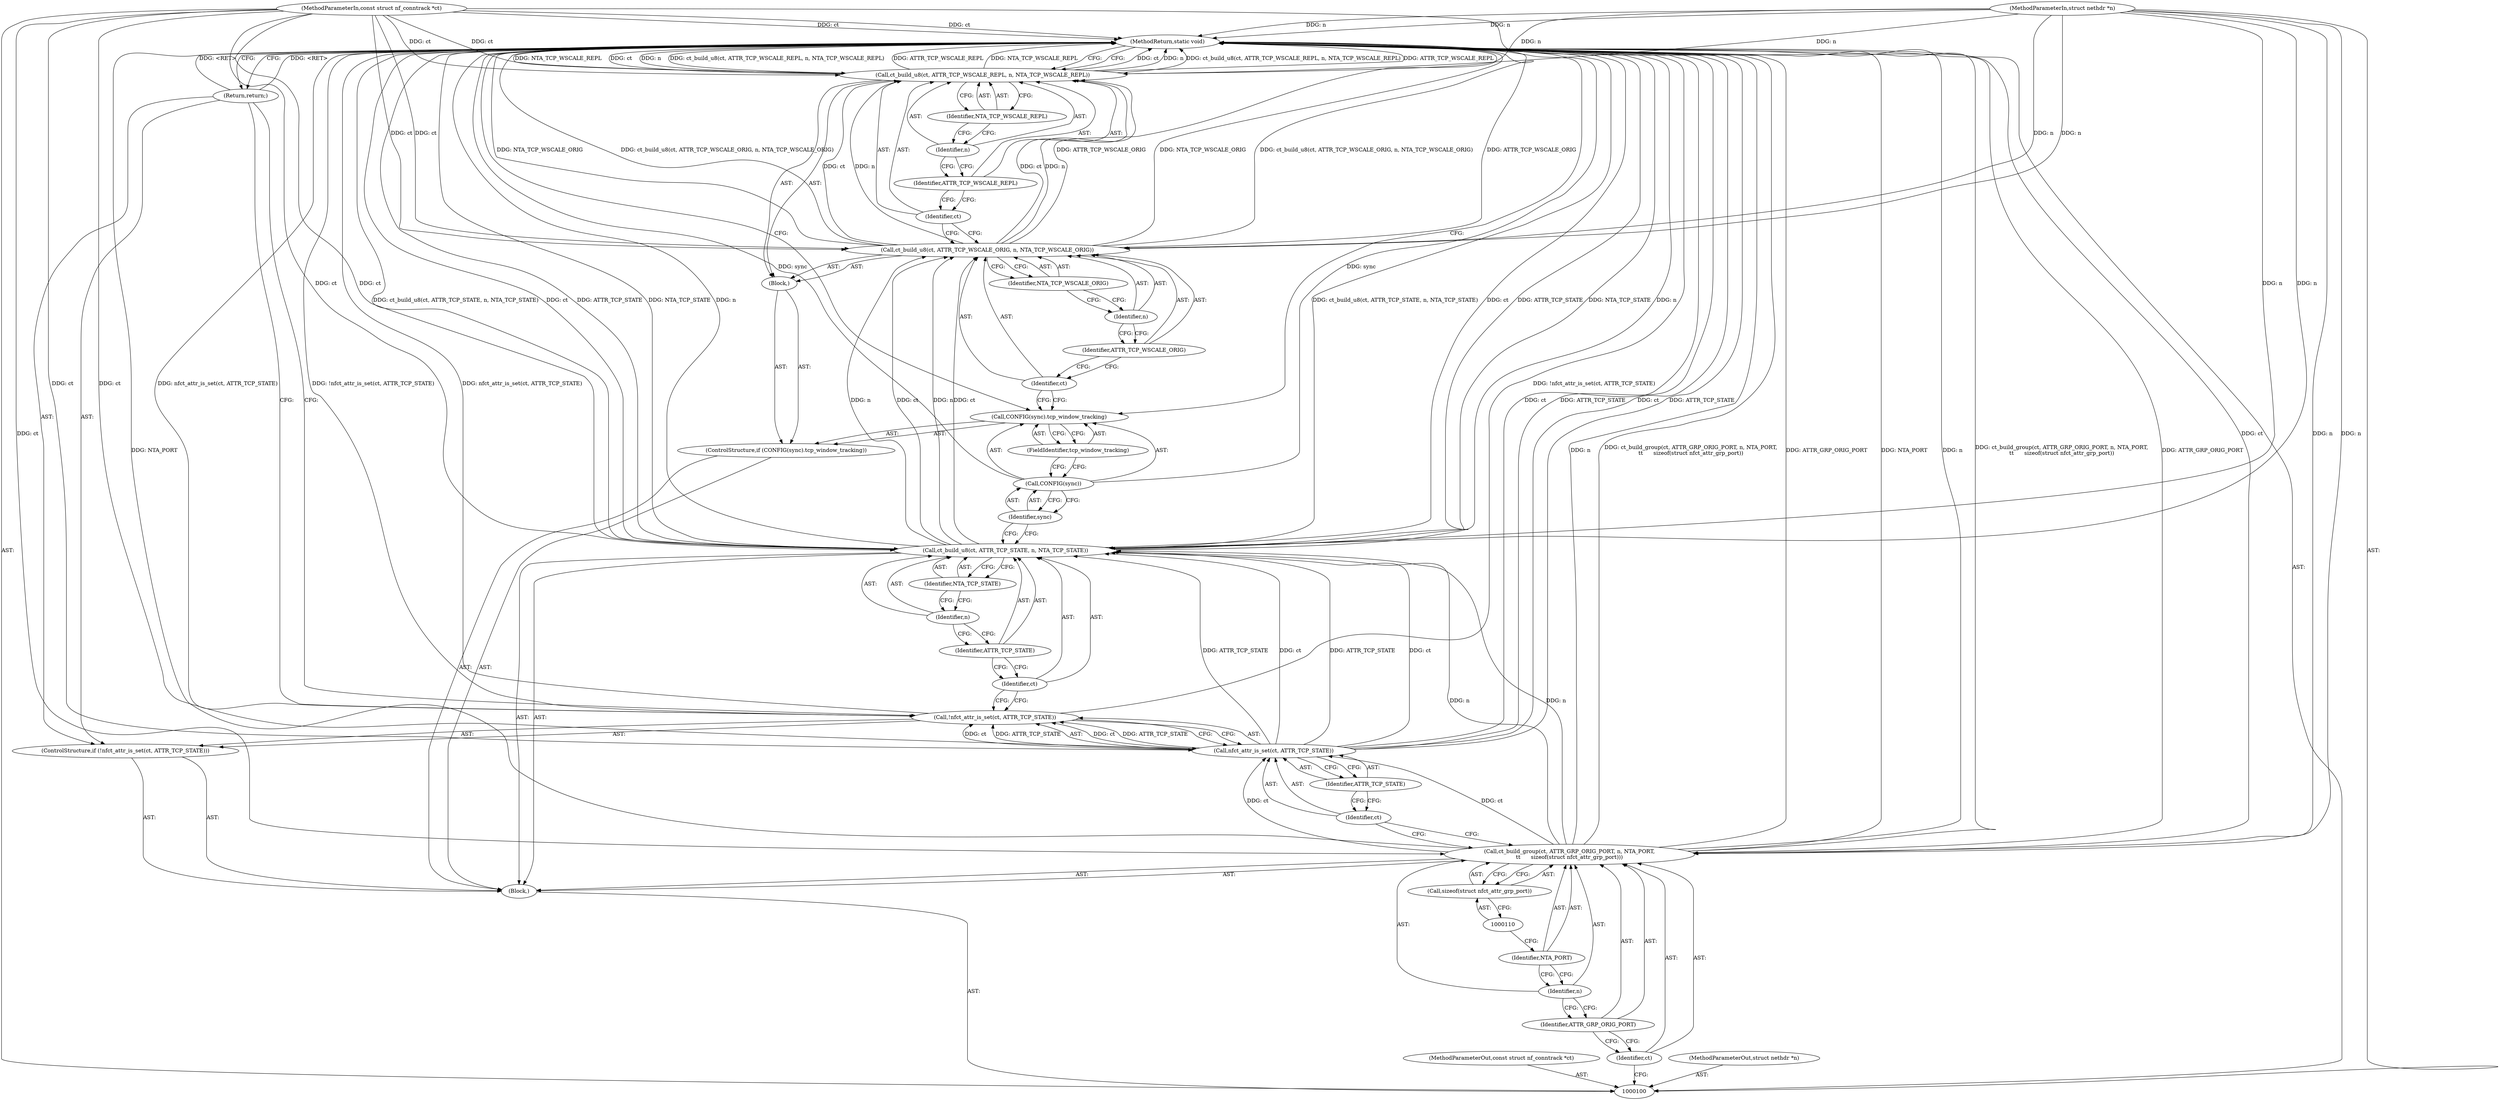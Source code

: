 digraph "1_netfilter_c392c159605956c7bd4a264ab4490e2b2704c0cd_2" {
"1000138" [label="(MethodReturn,static void)"];
"1000101" [label="(MethodParameterIn,const struct nf_conntrack *ct)"];
"1000182" [label="(MethodParameterOut,const struct nf_conntrack *ct)"];
"1000102" [label="(MethodParameterIn,struct nethdr *n)"];
"1000183" [label="(MethodParameterOut,struct nethdr *n)"];
"1000129" [label="(Identifier,ct)"];
"1000130" [label="(Identifier,ATTR_TCP_WSCALE_ORIG)"];
"1000128" [label="(Call,ct_build_u8(ct, ATTR_TCP_WSCALE_ORIG, n, NTA_TCP_WSCALE_ORIG))"];
"1000131" [label="(Identifier,n)"];
"1000132" [label="(Identifier,NTA_TCP_WSCALE_ORIG)"];
"1000134" [label="(Identifier,ct)"];
"1000135" [label="(Identifier,ATTR_TCP_WSCALE_REPL)"];
"1000133" [label="(Call,ct_build_u8(ct, ATTR_TCP_WSCALE_REPL, n, NTA_TCP_WSCALE_REPL))"];
"1000136" [label="(Identifier,n)"];
"1000137" [label="(Identifier,NTA_TCP_WSCALE_REPL)"];
"1000103" [label="(Block,)"];
"1000104" [label="(Call,ct_build_group(ct, ATTR_GRP_ORIG_PORT, n, NTA_PORT,\n\t\t      sizeof(struct nfct_attr_grp_port)))"];
"1000105" [label="(Identifier,ct)"];
"1000106" [label="(Identifier,ATTR_GRP_ORIG_PORT)"];
"1000107" [label="(Identifier,n)"];
"1000108" [label="(Identifier,NTA_PORT)"];
"1000109" [label="(Call,sizeof(struct nfct_attr_grp_port))"];
"1000111" [label="(ControlStructure,if (!nfct_attr_is_set(ct, ATTR_TCP_STATE)))"];
"1000114" [label="(Identifier,ct)"];
"1000115" [label="(Identifier,ATTR_TCP_STATE)"];
"1000112" [label="(Call,!nfct_attr_is_set(ct, ATTR_TCP_STATE))"];
"1000113" [label="(Call,nfct_attr_is_set(ct, ATTR_TCP_STATE))"];
"1000116" [label="(Return,return;)"];
"1000118" [label="(Identifier,ct)"];
"1000119" [label="(Identifier,ATTR_TCP_STATE)"];
"1000117" [label="(Call,ct_build_u8(ct, ATTR_TCP_STATE, n, NTA_TCP_STATE))"];
"1000120" [label="(Identifier,n)"];
"1000121" [label="(Identifier,NTA_TCP_STATE)"];
"1000125" [label="(Identifier,sync)"];
"1000126" [label="(FieldIdentifier,tcp_window_tracking)"];
"1000122" [label="(ControlStructure,if (CONFIG(sync).tcp_window_tracking))"];
"1000127" [label="(Block,)"];
"1000123" [label="(Call,CONFIG(sync).tcp_window_tracking)"];
"1000124" [label="(Call,CONFIG(sync))"];
"1000138" -> "1000100"  [label="AST: "];
"1000138" -> "1000116"  [label="CFG: "];
"1000138" -> "1000133"  [label="CFG: "];
"1000138" -> "1000123"  [label="CFG: "];
"1000116" -> "1000138"  [label="DDG: <RET>"];
"1000117" -> "1000138"  [label="DDG: ct_build_u8(ct, ATTR_TCP_STATE, n, NTA_TCP_STATE)"];
"1000117" -> "1000138"  [label="DDG: ct"];
"1000117" -> "1000138"  [label="DDG: ATTR_TCP_STATE"];
"1000117" -> "1000138"  [label="DDG: NTA_TCP_STATE"];
"1000117" -> "1000138"  [label="DDG: n"];
"1000128" -> "1000138"  [label="DDG: ATTR_TCP_WSCALE_ORIG"];
"1000128" -> "1000138"  [label="DDG: NTA_TCP_WSCALE_ORIG"];
"1000128" -> "1000138"  [label="DDG: ct_build_u8(ct, ATTR_TCP_WSCALE_ORIG, n, NTA_TCP_WSCALE_ORIG)"];
"1000124" -> "1000138"  [label="DDG: sync"];
"1000104" -> "1000138"  [label="DDG: NTA_PORT"];
"1000104" -> "1000138"  [label="DDG: n"];
"1000104" -> "1000138"  [label="DDG: ct_build_group(ct, ATTR_GRP_ORIG_PORT, n, NTA_PORT,\n\t\t      sizeof(struct nfct_attr_grp_port))"];
"1000104" -> "1000138"  [label="DDG: ATTR_GRP_ORIG_PORT"];
"1000113" -> "1000138"  [label="DDG: ct"];
"1000113" -> "1000138"  [label="DDG: ATTR_TCP_STATE"];
"1000133" -> "1000138"  [label="DDG: ct"];
"1000133" -> "1000138"  [label="DDG: n"];
"1000133" -> "1000138"  [label="DDG: ct_build_u8(ct, ATTR_TCP_WSCALE_REPL, n, NTA_TCP_WSCALE_REPL)"];
"1000133" -> "1000138"  [label="DDG: ATTR_TCP_WSCALE_REPL"];
"1000133" -> "1000138"  [label="DDG: NTA_TCP_WSCALE_REPL"];
"1000102" -> "1000138"  [label="DDG: n"];
"1000112" -> "1000138"  [label="DDG: !nfct_attr_is_set(ct, ATTR_TCP_STATE)"];
"1000112" -> "1000138"  [label="DDG: nfct_attr_is_set(ct, ATTR_TCP_STATE)"];
"1000101" -> "1000138"  [label="DDG: ct"];
"1000101" -> "1000100"  [label="AST: "];
"1000101" -> "1000138"  [label="DDG: ct"];
"1000101" -> "1000104"  [label="DDG: ct"];
"1000101" -> "1000113"  [label="DDG: ct"];
"1000101" -> "1000117"  [label="DDG: ct"];
"1000101" -> "1000128"  [label="DDG: ct"];
"1000101" -> "1000133"  [label="DDG: ct"];
"1000182" -> "1000100"  [label="AST: "];
"1000102" -> "1000100"  [label="AST: "];
"1000102" -> "1000138"  [label="DDG: n"];
"1000102" -> "1000104"  [label="DDG: n"];
"1000102" -> "1000117"  [label="DDG: n"];
"1000102" -> "1000128"  [label="DDG: n"];
"1000102" -> "1000133"  [label="DDG: n"];
"1000183" -> "1000100"  [label="AST: "];
"1000129" -> "1000128"  [label="AST: "];
"1000129" -> "1000123"  [label="CFG: "];
"1000130" -> "1000129"  [label="CFG: "];
"1000130" -> "1000128"  [label="AST: "];
"1000130" -> "1000129"  [label="CFG: "];
"1000131" -> "1000130"  [label="CFG: "];
"1000128" -> "1000127"  [label="AST: "];
"1000128" -> "1000132"  [label="CFG: "];
"1000129" -> "1000128"  [label="AST: "];
"1000130" -> "1000128"  [label="AST: "];
"1000131" -> "1000128"  [label="AST: "];
"1000132" -> "1000128"  [label="AST: "];
"1000134" -> "1000128"  [label="CFG: "];
"1000128" -> "1000138"  [label="DDG: ATTR_TCP_WSCALE_ORIG"];
"1000128" -> "1000138"  [label="DDG: NTA_TCP_WSCALE_ORIG"];
"1000128" -> "1000138"  [label="DDG: ct_build_u8(ct, ATTR_TCP_WSCALE_ORIG, n, NTA_TCP_WSCALE_ORIG)"];
"1000117" -> "1000128"  [label="DDG: ct"];
"1000117" -> "1000128"  [label="DDG: n"];
"1000101" -> "1000128"  [label="DDG: ct"];
"1000102" -> "1000128"  [label="DDG: n"];
"1000128" -> "1000133"  [label="DDG: ct"];
"1000128" -> "1000133"  [label="DDG: n"];
"1000131" -> "1000128"  [label="AST: "];
"1000131" -> "1000130"  [label="CFG: "];
"1000132" -> "1000131"  [label="CFG: "];
"1000132" -> "1000128"  [label="AST: "];
"1000132" -> "1000131"  [label="CFG: "];
"1000128" -> "1000132"  [label="CFG: "];
"1000134" -> "1000133"  [label="AST: "];
"1000134" -> "1000128"  [label="CFG: "];
"1000135" -> "1000134"  [label="CFG: "];
"1000135" -> "1000133"  [label="AST: "];
"1000135" -> "1000134"  [label="CFG: "];
"1000136" -> "1000135"  [label="CFG: "];
"1000133" -> "1000127"  [label="AST: "];
"1000133" -> "1000137"  [label="CFG: "];
"1000134" -> "1000133"  [label="AST: "];
"1000135" -> "1000133"  [label="AST: "];
"1000136" -> "1000133"  [label="AST: "];
"1000137" -> "1000133"  [label="AST: "];
"1000138" -> "1000133"  [label="CFG: "];
"1000133" -> "1000138"  [label="DDG: ct"];
"1000133" -> "1000138"  [label="DDG: n"];
"1000133" -> "1000138"  [label="DDG: ct_build_u8(ct, ATTR_TCP_WSCALE_REPL, n, NTA_TCP_WSCALE_REPL)"];
"1000133" -> "1000138"  [label="DDG: ATTR_TCP_WSCALE_REPL"];
"1000133" -> "1000138"  [label="DDG: NTA_TCP_WSCALE_REPL"];
"1000128" -> "1000133"  [label="DDG: ct"];
"1000128" -> "1000133"  [label="DDG: n"];
"1000101" -> "1000133"  [label="DDG: ct"];
"1000102" -> "1000133"  [label="DDG: n"];
"1000136" -> "1000133"  [label="AST: "];
"1000136" -> "1000135"  [label="CFG: "];
"1000137" -> "1000136"  [label="CFG: "];
"1000137" -> "1000133"  [label="AST: "];
"1000137" -> "1000136"  [label="CFG: "];
"1000133" -> "1000137"  [label="CFG: "];
"1000103" -> "1000100"  [label="AST: "];
"1000104" -> "1000103"  [label="AST: "];
"1000111" -> "1000103"  [label="AST: "];
"1000117" -> "1000103"  [label="AST: "];
"1000122" -> "1000103"  [label="AST: "];
"1000104" -> "1000103"  [label="AST: "];
"1000104" -> "1000109"  [label="CFG: "];
"1000105" -> "1000104"  [label="AST: "];
"1000106" -> "1000104"  [label="AST: "];
"1000107" -> "1000104"  [label="AST: "];
"1000108" -> "1000104"  [label="AST: "];
"1000109" -> "1000104"  [label="AST: "];
"1000114" -> "1000104"  [label="CFG: "];
"1000104" -> "1000138"  [label="DDG: NTA_PORT"];
"1000104" -> "1000138"  [label="DDG: n"];
"1000104" -> "1000138"  [label="DDG: ct_build_group(ct, ATTR_GRP_ORIG_PORT, n, NTA_PORT,\n\t\t      sizeof(struct nfct_attr_grp_port))"];
"1000104" -> "1000138"  [label="DDG: ATTR_GRP_ORIG_PORT"];
"1000101" -> "1000104"  [label="DDG: ct"];
"1000102" -> "1000104"  [label="DDG: n"];
"1000104" -> "1000113"  [label="DDG: ct"];
"1000104" -> "1000117"  [label="DDG: n"];
"1000105" -> "1000104"  [label="AST: "];
"1000105" -> "1000100"  [label="CFG: "];
"1000106" -> "1000105"  [label="CFG: "];
"1000106" -> "1000104"  [label="AST: "];
"1000106" -> "1000105"  [label="CFG: "];
"1000107" -> "1000106"  [label="CFG: "];
"1000107" -> "1000104"  [label="AST: "];
"1000107" -> "1000106"  [label="CFG: "];
"1000108" -> "1000107"  [label="CFG: "];
"1000108" -> "1000104"  [label="AST: "];
"1000108" -> "1000107"  [label="CFG: "];
"1000110" -> "1000108"  [label="CFG: "];
"1000109" -> "1000104"  [label="AST: "];
"1000109" -> "1000110"  [label="CFG: "];
"1000110" -> "1000109"  [label="AST: "];
"1000104" -> "1000109"  [label="CFG: "];
"1000111" -> "1000103"  [label="AST: "];
"1000112" -> "1000111"  [label="AST: "];
"1000116" -> "1000111"  [label="AST: "];
"1000114" -> "1000113"  [label="AST: "];
"1000114" -> "1000104"  [label="CFG: "];
"1000115" -> "1000114"  [label="CFG: "];
"1000115" -> "1000113"  [label="AST: "];
"1000115" -> "1000114"  [label="CFG: "];
"1000113" -> "1000115"  [label="CFG: "];
"1000112" -> "1000111"  [label="AST: "];
"1000112" -> "1000113"  [label="CFG: "];
"1000113" -> "1000112"  [label="AST: "];
"1000116" -> "1000112"  [label="CFG: "];
"1000118" -> "1000112"  [label="CFG: "];
"1000112" -> "1000138"  [label="DDG: !nfct_attr_is_set(ct, ATTR_TCP_STATE)"];
"1000112" -> "1000138"  [label="DDG: nfct_attr_is_set(ct, ATTR_TCP_STATE)"];
"1000113" -> "1000112"  [label="DDG: ct"];
"1000113" -> "1000112"  [label="DDG: ATTR_TCP_STATE"];
"1000113" -> "1000112"  [label="AST: "];
"1000113" -> "1000115"  [label="CFG: "];
"1000114" -> "1000113"  [label="AST: "];
"1000115" -> "1000113"  [label="AST: "];
"1000112" -> "1000113"  [label="CFG: "];
"1000113" -> "1000138"  [label="DDG: ct"];
"1000113" -> "1000138"  [label="DDG: ATTR_TCP_STATE"];
"1000113" -> "1000112"  [label="DDG: ct"];
"1000113" -> "1000112"  [label="DDG: ATTR_TCP_STATE"];
"1000104" -> "1000113"  [label="DDG: ct"];
"1000101" -> "1000113"  [label="DDG: ct"];
"1000113" -> "1000117"  [label="DDG: ct"];
"1000113" -> "1000117"  [label="DDG: ATTR_TCP_STATE"];
"1000116" -> "1000111"  [label="AST: "];
"1000116" -> "1000112"  [label="CFG: "];
"1000138" -> "1000116"  [label="CFG: "];
"1000116" -> "1000138"  [label="DDG: <RET>"];
"1000118" -> "1000117"  [label="AST: "];
"1000118" -> "1000112"  [label="CFG: "];
"1000119" -> "1000118"  [label="CFG: "];
"1000119" -> "1000117"  [label="AST: "];
"1000119" -> "1000118"  [label="CFG: "];
"1000120" -> "1000119"  [label="CFG: "];
"1000117" -> "1000103"  [label="AST: "];
"1000117" -> "1000121"  [label="CFG: "];
"1000118" -> "1000117"  [label="AST: "];
"1000119" -> "1000117"  [label="AST: "];
"1000120" -> "1000117"  [label="AST: "];
"1000121" -> "1000117"  [label="AST: "];
"1000125" -> "1000117"  [label="CFG: "];
"1000117" -> "1000138"  [label="DDG: ct_build_u8(ct, ATTR_TCP_STATE, n, NTA_TCP_STATE)"];
"1000117" -> "1000138"  [label="DDG: ct"];
"1000117" -> "1000138"  [label="DDG: ATTR_TCP_STATE"];
"1000117" -> "1000138"  [label="DDG: NTA_TCP_STATE"];
"1000117" -> "1000138"  [label="DDG: n"];
"1000113" -> "1000117"  [label="DDG: ct"];
"1000113" -> "1000117"  [label="DDG: ATTR_TCP_STATE"];
"1000101" -> "1000117"  [label="DDG: ct"];
"1000104" -> "1000117"  [label="DDG: n"];
"1000102" -> "1000117"  [label="DDG: n"];
"1000117" -> "1000128"  [label="DDG: ct"];
"1000117" -> "1000128"  [label="DDG: n"];
"1000120" -> "1000117"  [label="AST: "];
"1000120" -> "1000119"  [label="CFG: "];
"1000121" -> "1000120"  [label="CFG: "];
"1000121" -> "1000117"  [label="AST: "];
"1000121" -> "1000120"  [label="CFG: "];
"1000117" -> "1000121"  [label="CFG: "];
"1000125" -> "1000124"  [label="AST: "];
"1000125" -> "1000117"  [label="CFG: "];
"1000124" -> "1000125"  [label="CFG: "];
"1000126" -> "1000123"  [label="AST: "];
"1000126" -> "1000124"  [label="CFG: "];
"1000123" -> "1000126"  [label="CFG: "];
"1000122" -> "1000103"  [label="AST: "];
"1000123" -> "1000122"  [label="AST: "];
"1000127" -> "1000122"  [label="AST: "];
"1000127" -> "1000122"  [label="AST: "];
"1000128" -> "1000127"  [label="AST: "];
"1000133" -> "1000127"  [label="AST: "];
"1000123" -> "1000122"  [label="AST: "];
"1000123" -> "1000126"  [label="CFG: "];
"1000124" -> "1000123"  [label="AST: "];
"1000126" -> "1000123"  [label="AST: "];
"1000129" -> "1000123"  [label="CFG: "];
"1000138" -> "1000123"  [label="CFG: "];
"1000124" -> "1000123"  [label="AST: "];
"1000124" -> "1000125"  [label="CFG: "];
"1000125" -> "1000124"  [label="AST: "];
"1000126" -> "1000124"  [label="CFG: "];
"1000124" -> "1000138"  [label="DDG: sync"];
}
